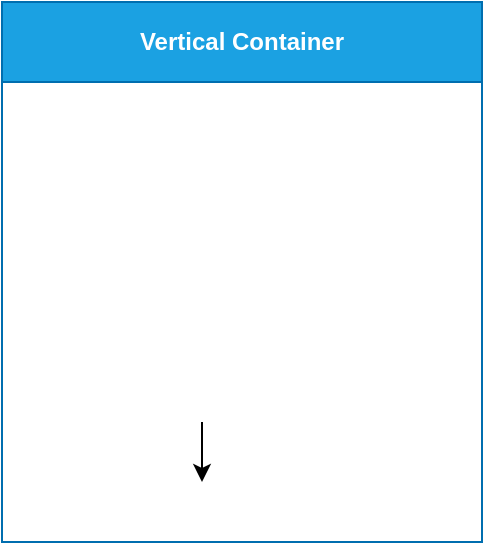 <mxfile>
    <diagram id="ZH-rT0PrxybAIKSYKTgH" name="ページ1">
        <mxGraphModel dx="454" dy="552" grid="1" gridSize="10" guides="1" tooltips="1" connect="1" arrows="1" fold="1" page="1" pageScale="1" pageWidth="827" pageHeight="1169" background="#ffffff" math="0" shadow="0">
            <root>
                <mxCell id="0"/>
                <mxCell id="1" parent="0"/>
                <mxCell id="4" style="edgeStyle=none;html=1;exitX=0.5;exitY=1;exitDx=0;exitDy=0;" edge="1" parent="1">
                    <mxGeometry relative="1" as="geometry">
                        <mxPoint x="200" y="360" as="targetPoint"/>
                        <mxPoint x="200" y="330" as="sourcePoint"/>
                    </mxGeometry>
                </mxCell>
                <mxCell id="9" value="Vertical Container" style="swimlane;whiteSpace=wrap;html=1;fillColor=#1ba1e2;startSize=40;strokeColor=#006EAF;fontColor=#ffffff;" vertex="1" parent="1">
                    <mxGeometry x="100" y="120" width="240" height="270" as="geometry"/>
                </mxCell>
            </root>
        </mxGraphModel>
    </diagram>
</mxfile>
